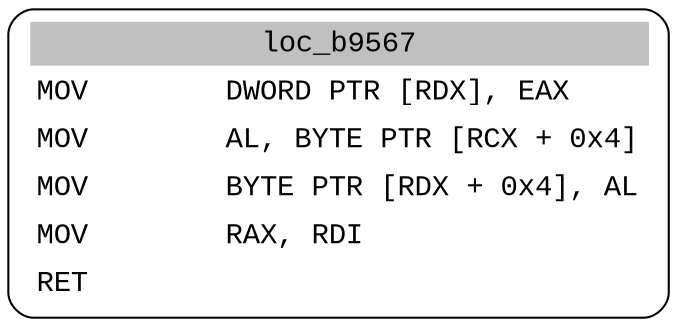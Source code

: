 digraph asm_graph {
1941 [
shape="Mrecord" fontname="Courier New"label =<<table border="0" cellborder="0" cellpadding="3"><tr><td align="center" colspan="2" bgcolor="grey">loc_b9567</td></tr><tr><td align="left">MOV        DWORD PTR [RDX], EAX</td></tr><tr><td align="left">MOV        AL, BYTE PTR [RCX + 0x4]</td></tr><tr><td align="left">MOV        BYTE PTR [RDX + 0x4], AL</td></tr><tr><td align="left">MOV        RAX, RDI</td></tr><tr><td align="left">RET        </td></tr></table>> ];
}